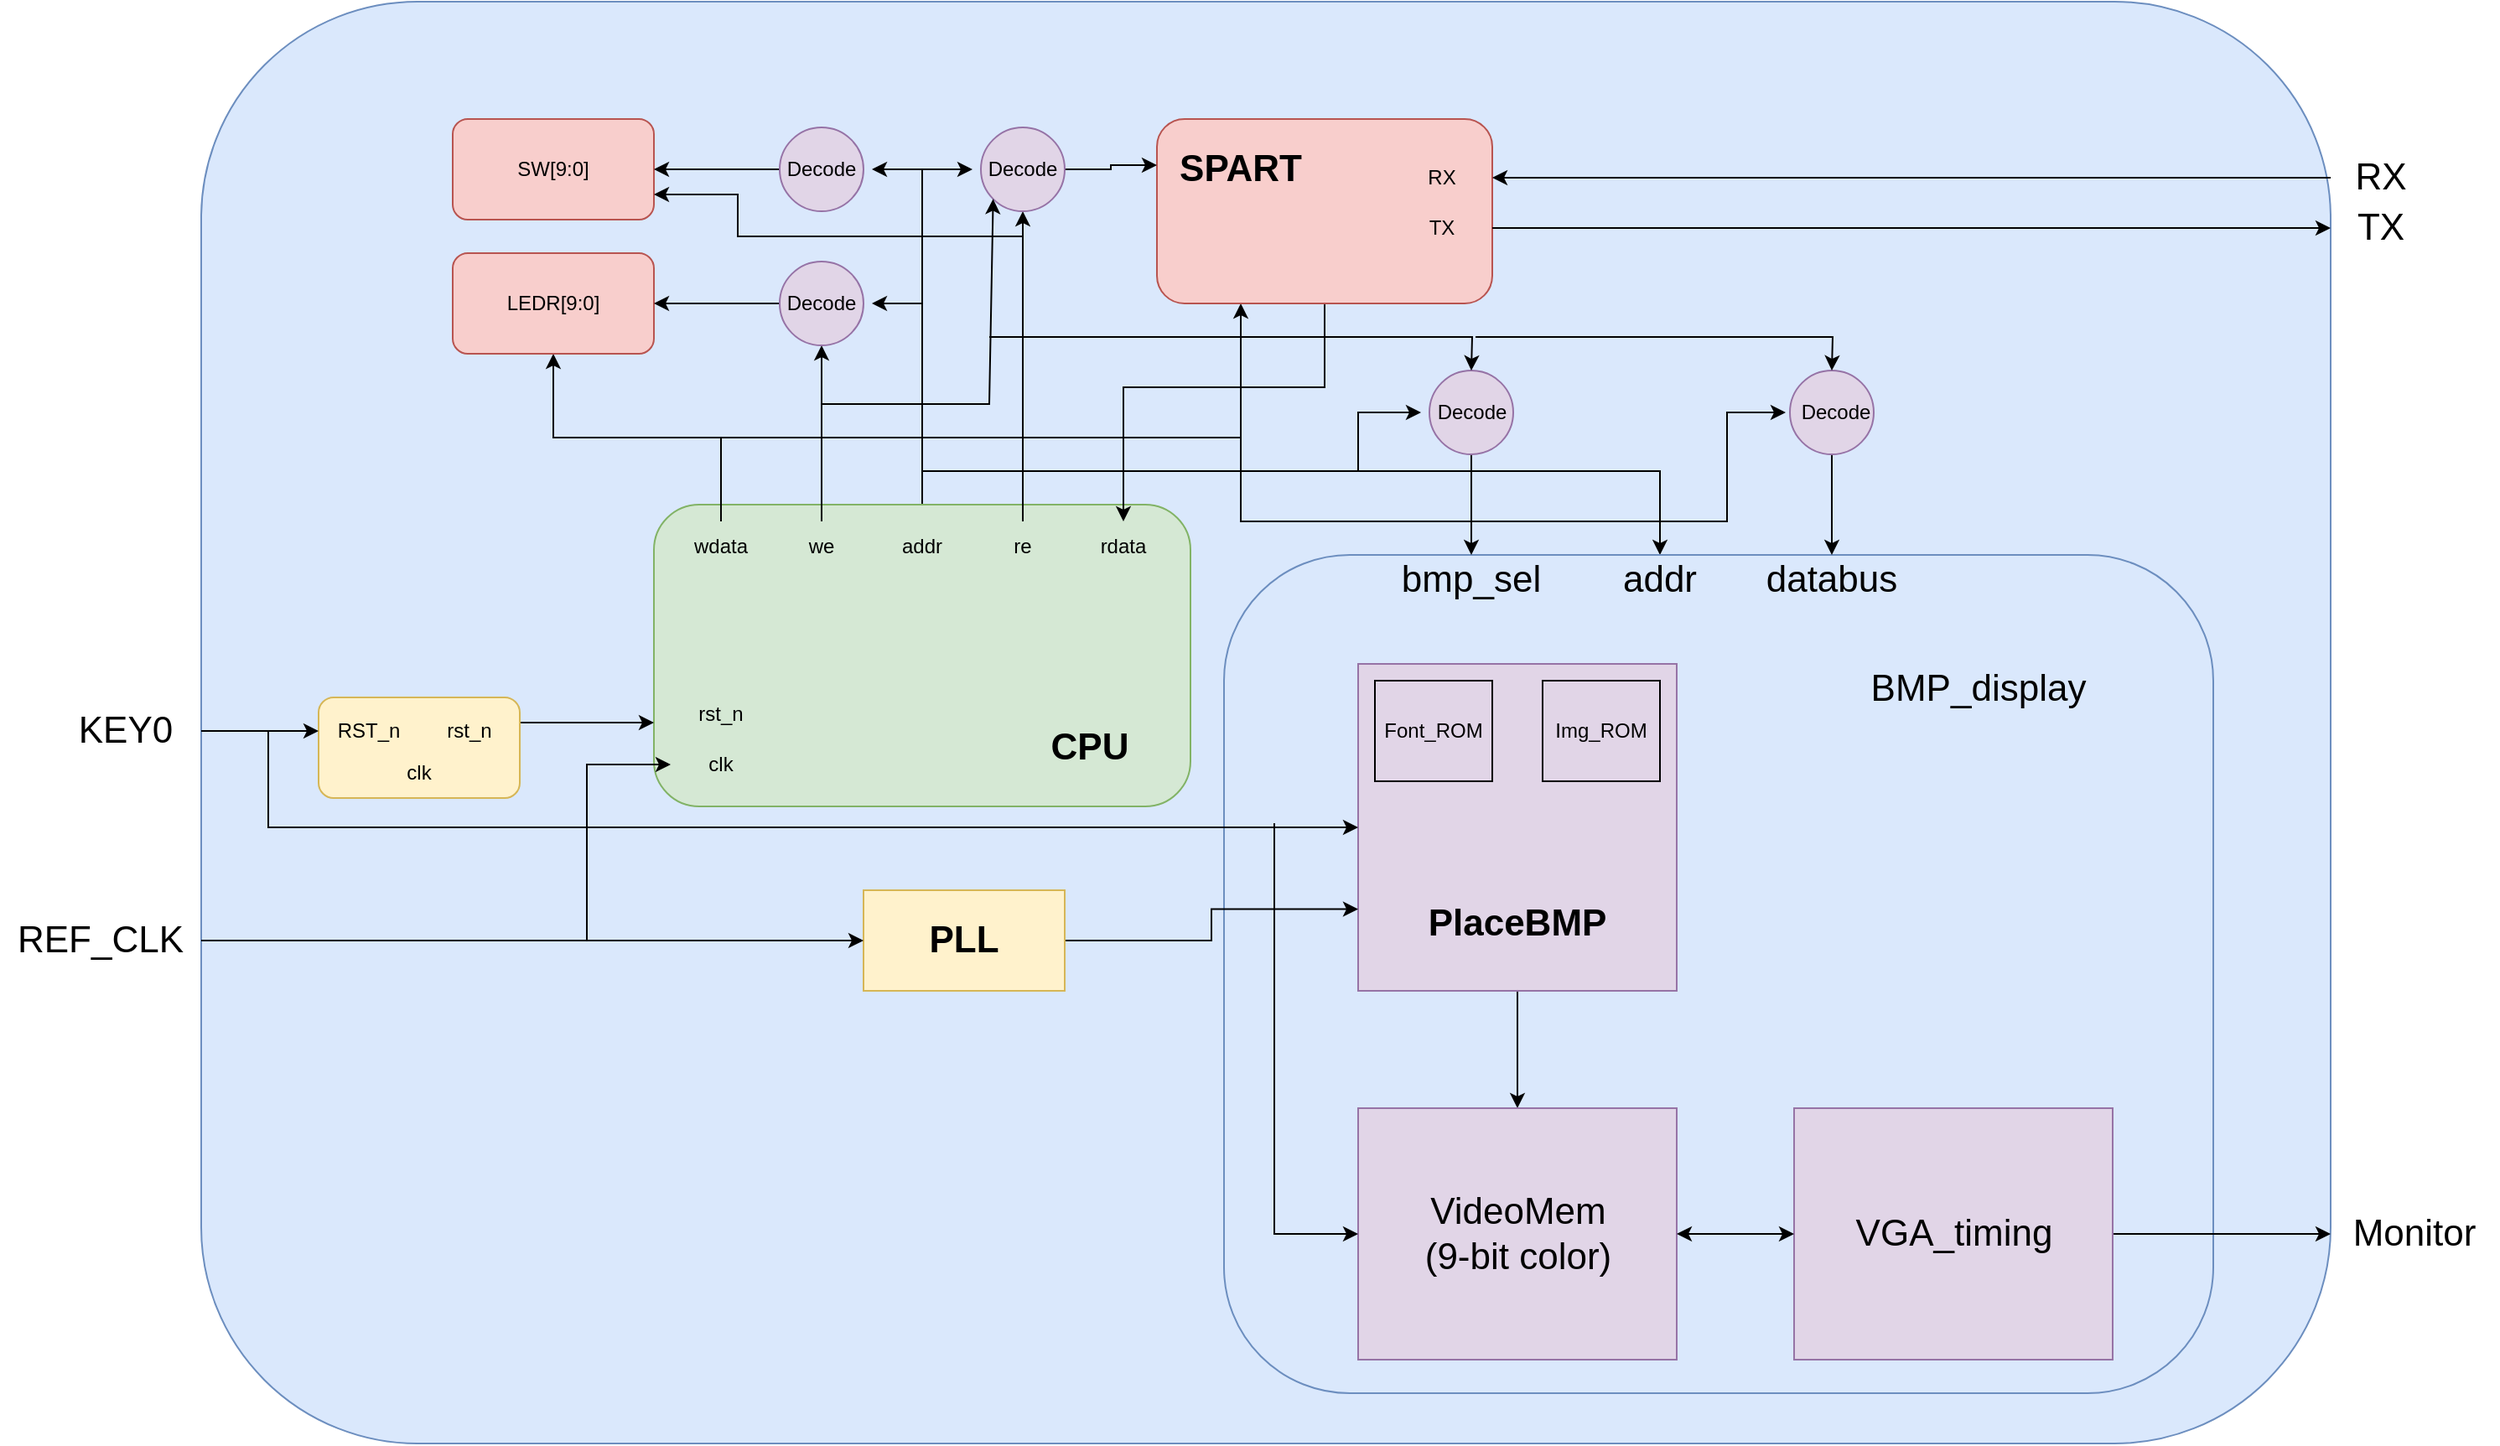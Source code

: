 <mxfile version="20.6.0" type="device"><diagram id="zo-yM0pp7ABUTE1qC8jO" name="Page-1"><mxGraphModel dx="2390" dy="2805" grid="1" gridSize="10" guides="1" tooltips="1" connect="1" arrows="1" fold="1" page="1" pageScale="1" pageWidth="850" pageHeight="1100" math="0" shadow="0"><root><mxCell id="0"/><mxCell id="1" parent="0"/><mxCell id="PI4DAXKWxg5m6PsgXlx4-56" value="" style="rounded=1;whiteSpace=wrap;html=1;fontSize=12;fillColor=#dae8fc;strokeColor=#6c8ebf;" vertex="1" parent="1"><mxGeometry x="460" y="90" width="1270" height="860" as="geometry"/></mxCell><mxCell id="PI4DAXKWxg5m6PsgXlx4-46" style="edgeStyle=orthogonalEdgeStyle;rounded=0;orthogonalLoop=1;jettySize=auto;html=1;entryX=1;entryY=0.5;entryDx=0;entryDy=0;fontSize=12;" edge="1" parent="1" source="PI4DAXKWxg5m6PsgXlx4-1" target="PI4DAXKWxg5m6PsgXlx4-42"><mxGeometry relative="1" as="geometry"/></mxCell><mxCell id="PI4DAXKWxg5m6PsgXlx4-49" style="edgeStyle=orthogonalEdgeStyle;rounded=0;orthogonalLoop=1;jettySize=auto;html=1;entryX=0;entryY=0.5;entryDx=0;entryDy=0;fontSize=12;" edge="1" parent="1" source="PI4DAXKWxg5m6PsgXlx4-1" target="PI4DAXKWxg5m6PsgXlx4-48"><mxGeometry relative="1" as="geometry"/></mxCell><mxCell id="PI4DAXKWxg5m6PsgXlx4-104" style="edgeStyle=orthogonalEdgeStyle;rounded=0;orthogonalLoop=1;jettySize=auto;html=1;exitX=0.5;exitY=0;exitDx=0;exitDy=0;entryX=0.5;entryY=0;entryDx=0;entryDy=0;fontSize=22;" edge="1" parent="1" source="PI4DAXKWxg5m6PsgXlx4-1" target="PI4DAXKWxg5m6PsgXlx4-102"><mxGeometry relative="1" as="geometry"/></mxCell><mxCell id="PI4DAXKWxg5m6PsgXlx4-1" value="" style="rounded=1;whiteSpace=wrap;html=1;fillColor=#d5e8d4;strokeColor=#82b366;" vertex="1" parent="1"><mxGeometry x="730" y="390" width="320" height="180" as="geometry"/></mxCell><mxCell id="PI4DAXKWxg5m6PsgXlx4-2" value="CPU" style="text;html=1;align=center;verticalAlign=middle;whiteSpace=wrap;rounded=0;fontStyle=1;fontSize=22;" vertex="1" parent="1"><mxGeometry x="960" y="520" width="60" height="30" as="geometry"/></mxCell><mxCell id="PI4DAXKWxg5m6PsgXlx4-24" style="edgeStyle=orthogonalEdgeStyle;rounded=0;orthogonalLoop=1;jettySize=auto;html=1;entryX=0.5;entryY=1;entryDx=0;entryDy=0;fontSize=12;" edge="1" parent="1" source="PI4DAXKWxg5m6PsgXlx4-3" target="PI4DAXKWxg5m6PsgXlx4-19"><mxGeometry relative="1" as="geometry"><Array as="points"><mxPoint x="770" y="350"/><mxPoint x="670" y="350"/></Array></mxGeometry></mxCell><mxCell id="PI4DAXKWxg5m6PsgXlx4-32" style="edgeStyle=orthogonalEdgeStyle;orthogonalLoop=1;jettySize=auto;html=1;exitX=0.5;exitY=0;exitDx=0;exitDy=0;entryX=0.25;entryY=1;entryDx=0;entryDy=0;fontSize=12;rounded=0;" edge="1" parent="1" source="PI4DAXKWxg5m6PsgXlx4-3" target="PI4DAXKWxg5m6PsgXlx4-25"><mxGeometry relative="1" as="geometry"><Array as="points"><mxPoint x="770" y="350"/><mxPoint x="1080" y="350"/></Array></mxGeometry></mxCell><mxCell id="PI4DAXKWxg5m6PsgXlx4-3" value="wdata" style="text;html=1;strokeColor=none;fillColor=none;align=center;verticalAlign=middle;whiteSpace=wrap;rounded=0;fontSize=12;fontStyle=0" vertex="1" parent="1"><mxGeometry x="740" y="400" width="60" height="30" as="geometry"/></mxCell><mxCell id="PI4DAXKWxg5m6PsgXlx4-35" style="edgeStyle=orthogonalEdgeStyle;rounded=0;orthogonalLoop=1;jettySize=auto;html=1;entryX=0.5;entryY=1;entryDx=0;entryDy=0;fontSize=12;" edge="1" parent="1" source="PI4DAXKWxg5m6PsgXlx4-4" target="PI4DAXKWxg5m6PsgXlx4-33"><mxGeometry relative="1" as="geometry"/></mxCell><mxCell id="PI4DAXKWxg5m6PsgXlx4-4" value="we" style="text;html=1;strokeColor=none;fillColor=none;align=center;verticalAlign=middle;whiteSpace=wrap;rounded=0;fontSize=12;fontStyle=0" vertex="1" parent="1"><mxGeometry x="800" y="400" width="60" height="30" as="geometry"/></mxCell><mxCell id="PI4DAXKWxg5m6PsgXlx4-5" value="addr" style="text;html=1;strokeColor=none;fillColor=none;align=center;verticalAlign=middle;whiteSpace=wrap;rounded=0;fontSize=12;fontStyle=0" vertex="1" parent="1"><mxGeometry x="860" y="400" width="60" height="30" as="geometry"/></mxCell><mxCell id="PI4DAXKWxg5m6PsgXlx4-52" style="edgeStyle=orthogonalEdgeStyle;rounded=0;orthogonalLoop=1;jettySize=auto;html=1;entryX=0.5;entryY=1;entryDx=0;entryDy=0;fontSize=12;" edge="1" parent="1" source="PI4DAXKWxg5m6PsgXlx4-6" target="PI4DAXKWxg5m6PsgXlx4-47"><mxGeometry relative="1" as="geometry"/></mxCell><mxCell id="PI4DAXKWxg5m6PsgXlx4-6" value="re" style="text;html=1;strokeColor=none;fillColor=none;align=center;verticalAlign=middle;whiteSpace=wrap;rounded=0;fontSize=12;fontStyle=0" vertex="1" parent="1"><mxGeometry x="920" y="400" width="60" height="30" as="geometry"/></mxCell><mxCell id="PI4DAXKWxg5m6PsgXlx4-7" value="rdata" style="text;html=1;strokeColor=none;fillColor=none;align=center;verticalAlign=middle;whiteSpace=wrap;rounded=0;fontSize=12;fontStyle=0" vertex="1" parent="1"><mxGeometry x="980" y="400" width="60" height="30" as="geometry"/></mxCell><mxCell id="PI4DAXKWxg5m6PsgXlx4-8" value="clk" style="text;html=1;strokeColor=none;fillColor=none;align=center;verticalAlign=middle;whiteSpace=wrap;rounded=0;fontSize=12;fontStyle=0" vertex="1" parent="1"><mxGeometry x="740" y="530" width="60" height="30" as="geometry"/></mxCell><mxCell id="PI4DAXKWxg5m6PsgXlx4-9" value="rst_n" style="text;html=1;strokeColor=none;fillColor=none;align=center;verticalAlign=middle;whiteSpace=wrap;rounded=0;fontSize=12;fontStyle=0" vertex="1" parent="1"><mxGeometry x="740" y="500" width="60" height="30" as="geometry"/></mxCell><mxCell id="PI4DAXKWxg5m6PsgXlx4-11" value="" style="endArrow=classic;html=1;rounded=0;fontSize=12;entryX=0;entryY=0.875;entryDx=0;entryDy=0;entryPerimeter=0;" edge="1" parent="1"><mxGeometry width="50" height="50" relative="1" as="geometry"><mxPoint x="650" y="520" as="sourcePoint"/><mxPoint x="730" y="520" as="targetPoint"/></mxGeometry></mxCell><mxCell id="PI4DAXKWxg5m6PsgXlx4-12" value="" style="rounded=1;whiteSpace=wrap;html=1;fontSize=12;fillColor=#fff2cc;strokeColor=#d6b656;" vertex="1" parent="1"><mxGeometry x="530" y="505" width="120" height="60" as="geometry"/></mxCell><mxCell id="PI4DAXKWxg5m6PsgXlx4-13" value="rst_n" style="text;html=1;strokeColor=none;fillColor=none;align=center;verticalAlign=middle;whiteSpace=wrap;rounded=0;fontSize=12;" vertex="1" parent="1"><mxGeometry x="590" y="510" width="60" height="30" as="geometry"/></mxCell><mxCell id="PI4DAXKWxg5m6PsgXlx4-14" value="RST_n" style="text;html=1;strokeColor=none;fillColor=none;align=center;verticalAlign=middle;whiteSpace=wrap;rounded=0;fontSize=12;" vertex="1" parent="1"><mxGeometry x="530" y="510" width="60" height="30" as="geometry"/></mxCell><mxCell id="PI4DAXKWxg5m6PsgXlx4-15" value="clk" style="text;html=1;strokeColor=none;fillColor=none;align=center;verticalAlign=middle;whiteSpace=wrap;rounded=0;fontSize=12;" vertex="1" parent="1"><mxGeometry x="560" y="535" width="60" height="30" as="geometry"/></mxCell><mxCell id="PI4DAXKWxg5m6PsgXlx4-16" value="" style="endArrow=classic;html=1;rounded=0;fontSize=12;entryX=0;entryY=0.5;entryDx=0;entryDy=0;" edge="1" parent="1" target="PI4DAXKWxg5m6PsgXlx4-14"><mxGeometry width="50" height="50" relative="1" as="geometry"><mxPoint x="460" y="525" as="sourcePoint"/><mxPoint x="520" y="510" as="targetPoint"/></mxGeometry></mxCell><mxCell id="PI4DAXKWxg5m6PsgXlx4-18" value="" style="rounded=1;whiteSpace=wrap;html=1;fontSize=12;fillColor=#f8cecc;strokeColor=#b85450;" vertex="1" parent="1"><mxGeometry x="610" y="160" width="120" height="60" as="geometry"/></mxCell><mxCell id="PI4DAXKWxg5m6PsgXlx4-19" value="" style="rounded=1;whiteSpace=wrap;html=1;fontSize=12;fillColor=#f8cecc;strokeColor=#b85450;" vertex="1" parent="1"><mxGeometry x="610" y="240" width="120" height="60" as="geometry"/></mxCell><mxCell id="PI4DAXKWxg5m6PsgXlx4-20" value="SW[9:0]" style="text;html=1;strokeColor=none;fillColor=none;align=center;verticalAlign=middle;whiteSpace=wrap;rounded=0;fontSize=12;" vertex="1" parent="1"><mxGeometry x="640" y="175" width="60" height="30" as="geometry"/></mxCell><mxCell id="PI4DAXKWxg5m6PsgXlx4-21" value="LEDR[9:0]" style="text;html=1;strokeColor=none;fillColor=none;align=center;verticalAlign=middle;whiteSpace=wrap;rounded=0;fontSize=12;" vertex="1" parent="1"><mxGeometry x="640" y="255" width="60" height="30" as="geometry"/></mxCell><mxCell id="PI4DAXKWxg5m6PsgXlx4-31" style="edgeStyle=orthogonalEdgeStyle;rounded=0;orthogonalLoop=1;jettySize=auto;html=1;entryX=0.5;entryY=0;entryDx=0;entryDy=0;fontSize=12;" edge="1" parent="1" source="PI4DAXKWxg5m6PsgXlx4-25" target="PI4DAXKWxg5m6PsgXlx4-7"><mxGeometry relative="1" as="geometry"><Array as="points"><mxPoint x="1130" y="320"/><mxPoint x="1010" y="320"/></Array></mxGeometry></mxCell><mxCell id="PI4DAXKWxg5m6PsgXlx4-25" value="" style="rounded=1;whiteSpace=wrap;html=1;fontSize=12;fillColor=#f8cecc;strokeColor=#b85450;" vertex="1" parent="1"><mxGeometry x="1030" y="160" width="200" height="110" as="geometry"/></mxCell><mxCell id="PI4DAXKWxg5m6PsgXlx4-26" value="SPART" style="text;html=1;strokeColor=none;fillColor=none;align=center;verticalAlign=middle;whiteSpace=wrap;rounded=0;fontSize=22;fontStyle=1" vertex="1" parent="1"><mxGeometry x="1050" y="175" width="60" height="30" as="geometry"/></mxCell><mxCell id="PI4DAXKWxg5m6PsgXlx4-27" value="RX" style="text;html=1;strokeColor=none;fillColor=none;align=center;verticalAlign=middle;whiteSpace=wrap;rounded=0;fontSize=12;" vertex="1" parent="1"><mxGeometry x="1170" y="180" width="60" height="30" as="geometry"/></mxCell><mxCell id="PI4DAXKWxg5m6PsgXlx4-99" style="edgeStyle=orthogonalEdgeStyle;rounded=0;orthogonalLoop=1;jettySize=auto;html=1;entryX=0;entryY=0.5;entryDx=0;entryDy=0;fontSize=22;" edge="1" parent="1" source="PI4DAXKWxg5m6PsgXlx4-28" target="PI4DAXKWxg5m6PsgXlx4-97"><mxGeometry relative="1" as="geometry"/></mxCell><mxCell id="PI4DAXKWxg5m6PsgXlx4-28" value="TX" style="text;html=1;strokeColor=none;fillColor=none;align=center;verticalAlign=middle;whiteSpace=wrap;rounded=0;fontSize=12;" vertex="1" parent="1"><mxGeometry x="1170" y="210" width="60" height="30" as="geometry"/></mxCell><mxCell id="PI4DAXKWxg5m6PsgXlx4-39" style="edgeStyle=orthogonalEdgeStyle;rounded=0;orthogonalLoop=1;jettySize=auto;html=1;entryX=1;entryY=0.5;entryDx=0;entryDy=0;fontSize=12;" edge="1" parent="1" source="PI4DAXKWxg5m6PsgXlx4-33" target="PI4DAXKWxg5m6PsgXlx4-19"><mxGeometry relative="1" as="geometry"/></mxCell><mxCell id="PI4DAXKWxg5m6PsgXlx4-33" value="" style="ellipse;whiteSpace=wrap;html=1;aspect=fixed;fontSize=12;fillColor=#e1d5e7;strokeColor=#9673a6;" vertex="1" parent="1"><mxGeometry x="805" y="245" width="50" height="50" as="geometry"/></mxCell><mxCell id="PI4DAXKWxg5m6PsgXlx4-34" value="Decode" style="text;html=1;strokeColor=none;fillColor=none;align=center;verticalAlign=middle;whiteSpace=wrap;rounded=0;fontSize=12;" vertex="1" parent="1"><mxGeometry x="800" y="255" width="60" height="30" as="geometry"/></mxCell><mxCell id="PI4DAXKWxg5m6PsgXlx4-44" style="edgeStyle=orthogonalEdgeStyle;rounded=0;orthogonalLoop=1;jettySize=auto;html=1;entryX=1;entryY=0.5;entryDx=0;entryDy=0;fontSize=12;" edge="1" parent="1" source="PI4DAXKWxg5m6PsgXlx4-41" target="PI4DAXKWxg5m6PsgXlx4-18"><mxGeometry relative="1" as="geometry"/></mxCell><mxCell id="PI4DAXKWxg5m6PsgXlx4-41" value="" style="ellipse;whiteSpace=wrap;html=1;aspect=fixed;fontSize=12;fillColor=#e1d5e7;strokeColor=#9673a6;" vertex="1" parent="1"><mxGeometry x="805" y="165" width="50" height="50" as="geometry"/></mxCell><mxCell id="PI4DAXKWxg5m6PsgXlx4-42" value="Decode" style="text;html=1;strokeColor=none;fillColor=none;align=center;verticalAlign=middle;whiteSpace=wrap;rounded=0;fontSize=12;" vertex="1" parent="1"><mxGeometry x="800" y="175" width="60" height="30" as="geometry"/></mxCell><mxCell id="PI4DAXKWxg5m6PsgXlx4-51" style="edgeStyle=orthogonalEdgeStyle;rounded=0;orthogonalLoop=1;jettySize=auto;html=1;entryX=0;entryY=0.25;entryDx=0;entryDy=0;fontSize=12;" edge="1" parent="1" source="PI4DAXKWxg5m6PsgXlx4-47" target="PI4DAXKWxg5m6PsgXlx4-25"><mxGeometry relative="1" as="geometry"/></mxCell><mxCell id="PI4DAXKWxg5m6PsgXlx4-47" value="" style="ellipse;whiteSpace=wrap;html=1;aspect=fixed;fontSize=12;fillColor=#e1d5e7;strokeColor=#9673a6;" vertex="1" parent="1"><mxGeometry x="925" y="165" width="50" height="50" as="geometry"/></mxCell><mxCell id="PI4DAXKWxg5m6PsgXlx4-48" value="Decode" style="text;html=1;strokeColor=none;fillColor=none;align=center;verticalAlign=middle;whiteSpace=wrap;rounded=0;fontSize=12;" vertex="1" parent="1"><mxGeometry x="920" y="180" width="60" height="20" as="geometry"/></mxCell><mxCell id="PI4DAXKWxg5m6PsgXlx4-53" value="" style="endArrow=classic;html=1;rounded=0;fontSize=12;entryX=0;entryY=1;entryDx=0;entryDy=0;" edge="1" parent="1" target="PI4DAXKWxg5m6PsgXlx4-47"><mxGeometry width="50" height="50" relative="1" as="geometry"><mxPoint x="830" y="330" as="sourcePoint"/><mxPoint x="880" y="280" as="targetPoint"/><Array as="points"><mxPoint x="930" y="330"/></Array></mxGeometry></mxCell><mxCell id="PI4DAXKWxg5m6PsgXlx4-54" value="" style="endArrow=classic;html=1;rounded=0;fontSize=12;entryX=1;entryY=0.75;entryDx=0;entryDy=0;" edge="1" parent="1" target="PI4DAXKWxg5m6PsgXlx4-18"><mxGeometry width="50" height="50" relative="1" as="geometry"><mxPoint x="950" y="230" as="sourcePoint"/><mxPoint x="950" y="200" as="targetPoint"/><Array as="points"><mxPoint x="780" y="230"/><mxPoint x="780" y="205"/></Array></mxGeometry></mxCell><mxCell id="PI4DAXKWxg5m6PsgXlx4-55" value="" style="endArrow=classic;html=1;rounded=0;fontSize=12;entryX=1;entryY=0.5;entryDx=0;entryDy=0;" edge="1" parent="1" target="PI4DAXKWxg5m6PsgXlx4-34"><mxGeometry width="50" height="50" relative="1" as="geometry"><mxPoint x="890" y="270" as="sourcePoint"/><mxPoint x="890" y="230" as="targetPoint"/></mxGeometry></mxCell><mxCell id="PI4DAXKWxg5m6PsgXlx4-61" value="" style="rounded=1;whiteSpace=wrap;html=1;fontSize=12;fillColor=#dae8fc;strokeColor=#6c8ebf;" vertex="1" parent="1"><mxGeometry x="1070" y="420" width="590" height="500" as="geometry"/></mxCell><mxCell id="PI4DAXKWxg5m6PsgXlx4-84" style="edgeStyle=orthogonalEdgeStyle;rounded=0;orthogonalLoop=1;jettySize=auto;html=1;entryX=0.5;entryY=0;entryDx=0;entryDy=0;fontSize=22;fontStyle=0" edge="1" parent="1" source="PI4DAXKWxg5m6PsgXlx4-62" target="PI4DAXKWxg5m6PsgXlx4-74"><mxGeometry relative="1" as="geometry"/></mxCell><mxCell id="PI4DAXKWxg5m6PsgXlx4-62" value="" style="rounded=0;whiteSpace=wrap;html=1;fontSize=12;fillColor=#e1d5e7;strokeColor=#9673a6;" vertex="1" parent="1"><mxGeometry x="1150" y="485" width="190" height="195" as="geometry"/></mxCell><mxCell id="PI4DAXKWxg5m6PsgXlx4-63" value="PlaceBMP" style="text;html=1;strokeColor=none;fillColor=none;align=center;verticalAlign=middle;whiteSpace=wrap;rounded=0;fontSize=22;fontStyle=1" vertex="1" parent="1"><mxGeometry x="1215" y="625" width="60" height="30" as="geometry"/></mxCell><mxCell id="PI4DAXKWxg5m6PsgXlx4-64" value="" style="rounded=0;whiteSpace=wrap;html=1;fontSize=22;fillColor=#e1d5e7;strokeColor=#000000;" vertex="1" parent="1"><mxGeometry x="1160" y="495" width="70" height="60" as="geometry"/></mxCell><mxCell id="PI4DAXKWxg5m6PsgXlx4-65" value="" style="rounded=0;whiteSpace=wrap;html=1;fontSize=22;fillColor=#e1d5e7;strokeColor=#000000;" vertex="1" parent="1"><mxGeometry x="1260" y="495" width="70" height="60" as="geometry"/></mxCell><mxCell id="PI4DAXKWxg5m6PsgXlx4-66" value="Font_ROM" style="text;html=1;strokeColor=none;fillColor=none;align=center;verticalAlign=middle;whiteSpace=wrap;rounded=0;fontSize=12;" vertex="1" parent="1"><mxGeometry x="1165" y="510" width="60" height="30" as="geometry"/></mxCell><mxCell id="PI4DAXKWxg5m6PsgXlx4-67" value="Img_ROM" style="text;html=1;strokeColor=none;fillColor=none;align=center;verticalAlign=middle;whiteSpace=wrap;rounded=0;fontSize=12;" vertex="1" parent="1"><mxGeometry x="1265" y="510" width="60" height="30" as="geometry"/></mxCell><mxCell id="PI4DAXKWxg5m6PsgXlx4-116" style="edgeStyle=orthogonalEdgeStyle;rounded=0;orthogonalLoop=1;jettySize=auto;html=1;exitX=1;exitY=0.5;exitDx=0;exitDy=0;entryX=0;entryY=0.75;entryDx=0;entryDy=0;fontSize=22;" edge="1" parent="1" source="PI4DAXKWxg5m6PsgXlx4-68" target="PI4DAXKWxg5m6PsgXlx4-62"><mxGeometry relative="1" as="geometry"/></mxCell><mxCell id="PI4DAXKWxg5m6PsgXlx4-68" value="" style="rounded=0;whiteSpace=wrap;html=1;fontSize=12;fillColor=#fff2cc;strokeColor=#d6b656;" vertex="1" parent="1"><mxGeometry x="855" y="620" width="120" height="60" as="geometry"/></mxCell><mxCell id="PI4DAXKWxg5m6PsgXlx4-69" value="PLL" style="text;html=1;strokeColor=none;fillColor=none;align=center;verticalAlign=middle;whiteSpace=wrap;rounded=0;fontSize=22;fontStyle=1" vertex="1" parent="1"><mxGeometry x="885" y="635" width="60" height="30" as="geometry"/></mxCell><mxCell id="PI4DAXKWxg5m6PsgXlx4-74" value="" style="rounded=0;whiteSpace=wrap;html=1;fontSize=22;fillColor=#e1d5e7;strokeColor=#9673a6;" vertex="1" parent="1"><mxGeometry x="1150" y="750" width="190" height="150" as="geometry"/></mxCell><mxCell id="PI4DAXKWxg5m6PsgXlx4-75" value="VideoMem&lt;br&gt;(9-bit color)" style="text;html=1;strokeColor=none;fillColor=none;align=center;verticalAlign=middle;whiteSpace=wrap;rounded=0;fontSize=22;" vertex="1" parent="1"><mxGeometry x="1167.5" y="802.5" width="155" height="45" as="geometry"/></mxCell><mxCell id="PI4DAXKWxg5m6PsgXlx4-81" style="edgeStyle=orthogonalEdgeStyle;rounded=0;orthogonalLoop=1;jettySize=auto;html=1;exitX=1;exitY=0.5;exitDx=0;exitDy=0;entryX=0;entryY=0.5;entryDx=0;entryDy=0;fontSize=22;" edge="1" parent="1" source="PI4DAXKWxg5m6PsgXlx4-76" target="PI4DAXKWxg5m6PsgXlx4-80"><mxGeometry relative="1" as="geometry"/></mxCell><mxCell id="PI4DAXKWxg5m6PsgXlx4-76" value="" style="rounded=0;whiteSpace=wrap;html=1;fontSize=22;fillColor=#e1d5e7;strokeColor=#9673a6;" vertex="1" parent="1"><mxGeometry x="1410" y="750" width="190" height="150" as="geometry"/></mxCell><mxCell id="PI4DAXKWxg5m6PsgXlx4-77" value="VGA_timing" style="text;html=1;strokeColor=none;fillColor=none;align=center;verticalAlign=middle;whiteSpace=wrap;rounded=0;fontSize=22;" vertex="1" parent="1"><mxGeometry x="1427.5" y="802.5" width="155" height="45" as="geometry"/></mxCell><mxCell id="PI4DAXKWxg5m6PsgXlx4-80" value="Monitor" style="text;html=1;strokeColor=none;fillColor=none;align=center;verticalAlign=middle;whiteSpace=wrap;rounded=0;fontSize=22;" vertex="1" parent="1"><mxGeometry x="1730" y="810" width="100" height="30" as="geometry"/></mxCell><mxCell id="PI4DAXKWxg5m6PsgXlx4-82" value="" style="endArrow=classic;startArrow=classic;html=1;rounded=0;fontSize=22;exitX=1;exitY=0.5;exitDx=0;exitDy=0;entryX=0;entryY=0.5;entryDx=0;entryDy=0;" edge="1" parent="1" source="PI4DAXKWxg5m6PsgXlx4-74" target="PI4DAXKWxg5m6PsgXlx4-76"><mxGeometry width="50" height="50" relative="1" as="geometry"><mxPoint x="1360" y="880" as="sourcePoint"/><mxPoint x="1410" y="830" as="targetPoint"/></mxGeometry></mxCell><mxCell id="PI4DAXKWxg5m6PsgXlx4-86" style="edgeStyle=orthogonalEdgeStyle;rounded=0;orthogonalLoop=1;jettySize=auto;html=1;entryX=0;entryY=0.5;entryDx=0;entryDy=0;fontSize=22;" edge="1" parent="1" source="PI4DAXKWxg5m6PsgXlx4-85" target="PI4DAXKWxg5m6PsgXlx4-8"><mxGeometry relative="1" as="geometry"><Array as="points"><mxPoint x="690" y="650"/><mxPoint x="690" y="545"/></Array></mxGeometry></mxCell><mxCell id="PI4DAXKWxg5m6PsgXlx4-115" style="edgeStyle=orthogonalEdgeStyle;rounded=0;orthogonalLoop=1;jettySize=auto;html=1;entryX=0;entryY=0.5;entryDx=0;entryDy=0;fontSize=22;" edge="1" parent="1" source="PI4DAXKWxg5m6PsgXlx4-85" target="PI4DAXKWxg5m6PsgXlx4-68"><mxGeometry relative="1" as="geometry"/></mxCell><mxCell id="PI4DAXKWxg5m6PsgXlx4-85" value="REF_CLK" style="text;html=1;strokeColor=none;fillColor=none;align=center;verticalAlign=middle;whiteSpace=wrap;rounded=0;fontSize=22;" vertex="1" parent="1"><mxGeometry x="340" y="635" width="120" height="30" as="geometry"/></mxCell><mxCell id="PI4DAXKWxg5m6PsgXlx4-91" style="edgeStyle=orthogonalEdgeStyle;rounded=0;orthogonalLoop=1;jettySize=auto;html=1;exitX=1;exitY=0.5;exitDx=0;exitDy=0;entryX=0;entryY=0.5;entryDx=0;entryDy=0;fontSize=22;" edge="1" parent="1" source="PI4DAXKWxg5m6PsgXlx4-87" target="PI4DAXKWxg5m6PsgXlx4-62"><mxGeometry relative="1" as="geometry"><Array as="points"><mxPoint x="500" y="525"/><mxPoint x="500" y="583"/></Array></mxGeometry></mxCell><mxCell id="PI4DAXKWxg5m6PsgXlx4-87" value="KEY0" style="text;html=1;strokeColor=none;fillColor=none;align=center;verticalAlign=middle;whiteSpace=wrap;rounded=0;fontSize=22;" vertex="1" parent="1"><mxGeometry x="370" y="510" width="90" height="30" as="geometry"/></mxCell><mxCell id="PI4DAXKWxg5m6PsgXlx4-88" value="BMP_display" style="text;html=1;strokeColor=none;fillColor=none;align=center;verticalAlign=middle;whiteSpace=wrap;rounded=0;fontSize=22;" vertex="1" parent="1"><mxGeometry x="1440" y="485" width="160" height="30" as="geometry"/></mxCell><mxCell id="PI4DAXKWxg5m6PsgXlx4-95" value="" style="endArrow=classic;html=1;rounded=0;fontSize=22;entryX=0;entryY=0.5;entryDx=0;entryDy=0;" edge="1" parent="1" target="PI4DAXKWxg5m6PsgXlx4-74"><mxGeometry width="50" height="50" relative="1" as="geometry"><mxPoint x="1100" y="580" as="sourcePoint"/><mxPoint x="1120" y="530" as="targetPoint"/><Array as="points"><mxPoint x="1100" y="825"/></Array></mxGeometry></mxCell><mxCell id="PI4DAXKWxg5m6PsgXlx4-100" style="edgeStyle=orthogonalEdgeStyle;rounded=0;orthogonalLoop=1;jettySize=auto;html=1;entryX=1;entryY=0.5;entryDx=0;entryDy=0;fontSize=22;" edge="1" parent="1" source="PI4DAXKWxg5m6PsgXlx4-96" target="PI4DAXKWxg5m6PsgXlx4-27"><mxGeometry relative="1" as="geometry"/></mxCell><mxCell id="PI4DAXKWxg5m6PsgXlx4-96" value="RX" style="text;html=1;strokeColor=none;fillColor=none;align=center;verticalAlign=middle;whiteSpace=wrap;rounded=0;fontSize=22;" vertex="1" parent="1"><mxGeometry x="1730" y="180" width="60" height="30" as="geometry"/></mxCell><mxCell id="PI4DAXKWxg5m6PsgXlx4-97" value="TX" style="text;html=1;strokeColor=none;fillColor=none;align=center;verticalAlign=middle;whiteSpace=wrap;rounded=0;fontSize=22;" vertex="1" parent="1"><mxGeometry x="1730" y="210" width="60" height="30" as="geometry"/></mxCell><mxCell id="PI4DAXKWxg5m6PsgXlx4-101" value="bmp_sel" style="text;html=1;strokeColor=none;fillColor=none;align=center;verticalAlign=middle;whiteSpace=wrap;rounded=0;fontSize=22;" vertex="1" parent="1"><mxGeometry x="1165" y="420" width="105" height="30" as="geometry"/></mxCell><mxCell id="PI4DAXKWxg5m6PsgXlx4-102" value="addr" style="text;html=1;strokeColor=none;fillColor=none;align=center;verticalAlign=middle;whiteSpace=wrap;rounded=0;fontSize=22;" vertex="1" parent="1"><mxGeometry x="1300" y="420" width="60" height="30" as="geometry"/></mxCell><mxCell id="PI4DAXKWxg5m6PsgXlx4-103" value="databus" style="text;html=1;strokeColor=none;fillColor=none;align=center;verticalAlign=middle;whiteSpace=wrap;rounded=0;fontSize=22;" vertex="1" parent="1"><mxGeometry x="1380" y="420" width="105" height="30" as="geometry"/></mxCell><mxCell id="PI4DAXKWxg5m6PsgXlx4-107" style="edgeStyle=orthogonalEdgeStyle;rounded=0;orthogonalLoop=1;jettySize=auto;html=1;entryX=0.5;entryY=0;entryDx=0;entryDy=0;fontSize=22;" edge="1" parent="1" source="PI4DAXKWxg5m6PsgXlx4-105" target="PI4DAXKWxg5m6PsgXlx4-101"><mxGeometry relative="1" as="geometry"/></mxCell><mxCell id="PI4DAXKWxg5m6PsgXlx4-105" value="" style="ellipse;whiteSpace=wrap;html=1;aspect=fixed;fontSize=12;fillColor=#e1d5e7;strokeColor=#9673a6;" vertex="1" parent="1"><mxGeometry x="1192.5" y="310" width="50" height="50" as="geometry"/></mxCell><mxCell id="PI4DAXKWxg5m6PsgXlx4-106" value="Decode" style="text;html=1;strokeColor=none;fillColor=none;align=center;verticalAlign=middle;whiteSpace=wrap;rounded=0;fontSize=12;" vertex="1" parent="1"><mxGeometry x="1187.5" y="325" width="60" height="20" as="geometry"/></mxCell><mxCell id="PI4DAXKWxg5m6PsgXlx4-108" value="" style="endArrow=classic;html=1;rounded=0;fontSize=22;entryX=0.5;entryY=0;entryDx=0;entryDy=0;" edge="1" parent="1" target="PI4DAXKWxg5m6PsgXlx4-105"><mxGeometry width="50" height="50" relative="1" as="geometry"><mxPoint x="930" y="290" as="sourcePoint"/><mxPoint x="980" y="280" as="targetPoint"/><Array as="points"><mxPoint x="1218" y="290"/></Array></mxGeometry></mxCell><mxCell id="PI4DAXKWxg5m6PsgXlx4-109" value="" style="endArrow=classic;html=1;rounded=0;fontSize=22;entryX=0;entryY=0.5;entryDx=0;entryDy=0;" edge="1" parent="1" target="PI4DAXKWxg5m6PsgXlx4-106"><mxGeometry width="50" height="50" relative="1" as="geometry"><mxPoint x="1150" y="370" as="sourcePoint"/><mxPoint x="1190" y="320" as="targetPoint"/><Array as="points"><mxPoint x="1150" y="335"/></Array></mxGeometry></mxCell><mxCell id="PI4DAXKWxg5m6PsgXlx4-110" value="" style="endArrow=classic;html=1;rounded=0;fontSize=22;entryX=0;entryY=0.5;entryDx=0;entryDy=0;" edge="1" parent="1" target="PI4DAXKWxg5m6PsgXlx4-112"><mxGeometry width="50" height="50" relative="1" as="geometry"><mxPoint x="1080" y="350" as="sourcePoint"/><mxPoint x="1330" y="400" as="targetPoint"/><Array as="points"><mxPoint x="1080" y="400"/><mxPoint x="1370" y="400"/><mxPoint x="1370" y="335"/></Array></mxGeometry></mxCell><mxCell id="PI4DAXKWxg5m6PsgXlx4-114" style="edgeStyle=orthogonalEdgeStyle;rounded=0;orthogonalLoop=1;jettySize=auto;html=1;exitX=0.5;exitY=1;exitDx=0;exitDy=0;fontSize=22;" edge="1" parent="1" source="PI4DAXKWxg5m6PsgXlx4-111" target="PI4DAXKWxg5m6PsgXlx4-103"><mxGeometry relative="1" as="geometry"/></mxCell><mxCell id="PI4DAXKWxg5m6PsgXlx4-111" value="" style="ellipse;whiteSpace=wrap;html=1;aspect=fixed;fontSize=12;fillColor=#e1d5e7;strokeColor=#9673a6;" vertex="1" parent="1"><mxGeometry x="1407.5" y="310" width="50" height="50" as="geometry"/></mxCell><mxCell id="PI4DAXKWxg5m6PsgXlx4-112" value="Decode" style="text;html=1;strokeColor=none;fillColor=none;align=center;verticalAlign=middle;whiteSpace=wrap;rounded=0;fontSize=12;" vertex="1" parent="1"><mxGeometry x="1405" y="325" width="60" height="20" as="geometry"/></mxCell><mxCell id="PI4DAXKWxg5m6PsgXlx4-113" value="" style="endArrow=classic;html=1;rounded=0;fontSize=22;entryX=0.5;entryY=0;entryDx=0;entryDy=0;" edge="1" parent="1" target="PI4DAXKWxg5m6PsgXlx4-111"><mxGeometry width="50" height="50" relative="1" as="geometry"><mxPoint x="1220" y="290" as="sourcePoint"/><mxPoint x="1270" y="240" as="targetPoint"/><Array as="points"><mxPoint x="1433" y="290"/></Array></mxGeometry></mxCell></root></mxGraphModel></diagram></mxfile>